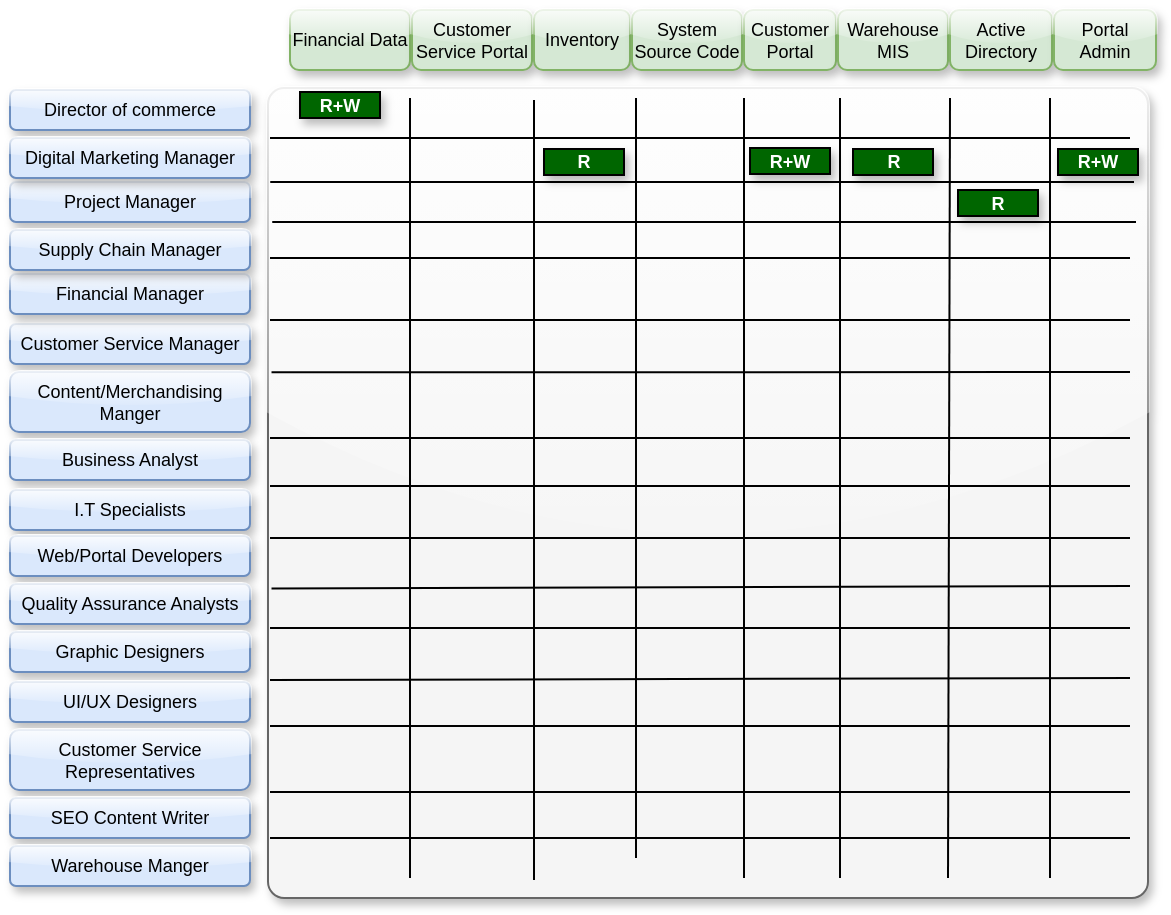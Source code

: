 <mxfile version="22.0.8" type="github">
  <diagram name="Page-1" id="pVd1hs-IhMFepFoSFWVQ">
    <mxGraphModel dx="561" dy="312" grid="1" gridSize="10" guides="1" tooltips="1" connect="1" arrows="1" fold="1" page="1" pageScale="1" pageWidth="850" pageHeight="1100" math="0" shadow="0">
      <root>
        <mxCell id="0" />
        <mxCell id="1" parent="0" />
        <mxCell id="cSFD1IT2daWeMbKAuxl0-6" value="Customer Service Manager" style="rounded=1;whiteSpace=wrap;html=1;fontSize=9;fillColor=#dae8fc;strokeColor=#6c8ebf;glass=1;shadow=1;" vertex="1" parent="1">
          <mxGeometry x="160" y="233" width="120" height="20" as="geometry" />
        </mxCell>
        <mxCell id="cSFD1IT2daWeMbKAuxl0-7" value="Financial Manager" style="rounded=1;whiteSpace=wrap;html=1;fontSize=9;glass=1;shadow=1;fillColor=#dae8fc;strokeColor=#6c8ebf;" vertex="1" parent="1">
          <mxGeometry x="160" y="208" width="120" height="20" as="geometry" />
        </mxCell>
        <mxCell id="cSFD1IT2daWeMbKAuxl0-10" value="Content/Merchandising Manger" style="rounded=1;whiteSpace=wrap;html=1;fontSize=9;fillColor=#dae8fc;strokeColor=#6c8ebf;glass=1;shadow=1;" vertex="1" parent="1">
          <mxGeometry x="160" y="257" width="120" height="30" as="geometry" />
        </mxCell>
        <mxCell id="cSFD1IT2daWeMbKAuxl0-11" value="Business Analyst" style="rounded=1;whiteSpace=wrap;html=1;fontSize=9;fillColor=#dae8fc;strokeColor=#6c8ebf;glass=1;shadow=1;" vertex="1" parent="1">
          <mxGeometry x="160" y="291" width="120" height="20" as="geometry" />
        </mxCell>
        <mxCell id="cSFD1IT2daWeMbKAuxl0-12" value="I.T Specialists" style="rounded=1;whiteSpace=wrap;html=1;fontSize=9;fillColor=#dae8fc;strokeColor=#6c8ebf;glass=1;shadow=1;" vertex="1" parent="1">
          <mxGeometry x="160" y="316" width="120" height="20" as="geometry" />
        </mxCell>
        <mxCell id="cSFD1IT2daWeMbKAuxl0-13" value="Web/Portal Developers" style="rounded=1;whiteSpace=wrap;html=1;fontSize=9;fillColor=#dae8fc;strokeColor=#6c8ebf;glass=1;shadow=1;" vertex="1" parent="1">
          <mxGeometry x="160" y="339" width="120" height="20" as="geometry" />
        </mxCell>
        <mxCell id="cSFD1IT2daWeMbKAuxl0-14" value="Quality Assurance Analysts" style="rounded=1;whiteSpace=wrap;html=1;fontSize=9;fillColor=#dae8fc;strokeColor=#6c8ebf;glass=1;shadow=1;" vertex="1" parent="1">
          <mxGeometry x="160" y="363" width="120" height="20" as="geometry" />
        </mxCell>
        <mxCell id="cSFD1IT2daWeMbKAuxl0-15" value="Graphic Designers" style="rounded=1;whiteSpace=wrap;html=1;fontSize=9;fillColor=#dae8fc;strokeColor=#6c8ebf;glass=1;shadow=1;" vertex="1" parent="1">
          <mxGeometry x="160" y="387" width="120" height="20" as="geometry" />
        </mxCell>
        <mxCell id="cSFD1IT2daWeMbKAuxl0-16" value="UI/UX Designers" style="rounded=1;whiteSpace=wrap;html=1;fontSize=9;fillColor=#dae8fc;strokeColor=#6c8ebf;glass=1;shadow=1;" vertex="1" parent="1">
          <mxGeometry x="160" y="412" width="120" height="20" as="geometry" />
        </mxCell>
        <mxCell id="cSFD1IT2daWeMbKAuxl0-17" value="Customer Service Representatives" style="rounded=1;whiteSpace=wrap;html=1;fontSize=9;fillColor=#dae8fc;strokeColor=#6c8ebf;glass=1;shadow=1;" vertex="1" parent="1">
          <mxGeometry x="160" y="436" width="120" height="30" as="geometry" />
        </mxCell>
        <mxCell id="cSFD1IT2daWeMbKAuxl0-18" value="SEO Content Writer" style="rounded=1;whiteSpace=wrap;html=1;fontSize=9;glass=1;shadow=1;fillColor=#dae8fc;strokeColor=#6c8ebf;" vertex="1" parent="1">
          <mxGeometry x="160" y="470" width="120" height="20" as="geometry" />
        </mxCell>
        <mxCell id="cSFD1IT2daWeMbKAuxl0-19" value="Warehouse Manger" style="rounded=1;whiteSpace=wrap;html=1;fontSize=9;fillColor=#dae8fc;strokeColor=#6c8ebf;glass=1;shadow=1;" vertex="1" parent="1">
          <mxGeometry x="160" y="494" width="120" height="20" as="geometry" />
        </mxCell>
        <mxCell id="cSFD1IT2daWeMbKAuxl0-20" value="" style="rounded=1;whiteSpace=wrap;html=1;arcSize=2;glass=1;shadow=1;fillColor=#f5f5f5;fontColor=#333333;strokeColor=#666666;" vertex="1" parent="1">
          <mxGeometry x="289" y="115" width="440" height="405" as="geometry" />
        </mxCell>
        <mxCell id="cSFD1IT2daWeMbKAuxl0-21" value="Financial Data" style="rounded=1;whiteSpace=wrap;html=1;fontSize=9;fillColor=#d5e8d4;strokeColor=#82b366;glass=1;shadow=1;" vertex="1" parent="1">
          <mxGeometry x="300" y="76" width="60" height="30" as="geometry" />
        </mxCell>
        <mxCell id="cSFD1IT2daWeMbKAuxl0-22" value="Customer Service Portal" style="rounded=1;whiteSpace=wrap;html=1;fontSize=9;fillColor=#d5e8d4;strokeColor=#82b366;glass=1;shadow=1;" vertex="1" parent="1">
          <mxGeometry x="361" y="76" width="60" height="30" as="geometry" />
        </mxCell>
        <mxCell id="cSFD1IT2daWeMbKAuxl0-23" value="Inventory" style="rounded=1;whiteSpace=wrap;html=1;fontSize=9;fillColor=#d5e8d4;strokeColor=#82b366;glass=1;shadow=1;" vertex="1" parent="1">
          <mxGeometry x="422" y="76" width="48" height="30" as="geometry" />
        </mxCell>
        <mxCell id="cSFD1IT2daWeMbKAuxl0-24" value="System Source Code" style="rounded=1;whiteSpace=wrap;html=1;fontSize=9;fillColor=#d5e8d4;strokeColor=#82b366;glass=1;shadow=1;" vertex="1" parent="1">
          <mxGeometry x="471" y="76" width="55" height="30" as="geometry" />
        </mxCell>
        <mxCell id="cSFD1IT2daWeMbKAuxl0-25" value="Customer Portal" style="rounded=1;whiteSpace=wrap;html=1;fontSize=9;fillColor=#d5e8d4;strokeColor=#82b366;glass=1;shadow=1;" vertex="1" parent="1">
          <mxGeometry x="527" y="76" width="46" height="30" as="geometry" />
        </mxCell>
        <mxCell id="cSFD1IT2daWeMbKAuxl0-26" value="Warehouse MIS" style="rounded=1;whiteSpace=wrap;html=1;fontSize=9;fillColor=#d5e8d4;strokeColor=#82b366;glass=1;shadow=1;" vertex="1" parent="1">
          <mxGeometry x="574" y="76" width="55" height="30" as="geometry" />
        </mxCell>
        <mxCell id="cSFD1IT2daWeMbKAuxl0-27" value="Active Directory" style="rounded=1;whiteSpace=wrap;html=1;fontSize=9;fillColor=#d5e8d4;strokeColor=#82b366;glass=1;shadow=1;" vertex="1" parent="1">
          <mxGeometry x="630" y="76" width="51" height="30" as="geometry" />
        </mxCell>
        <mxCell id="cSFD1IT2daWeMbKAuxl0-28" value="Portal Admin" style="rounded=1;whiteSpace=wrap;html=1;fontSize=9;fillColor=#d5e8d4;strokeColor=#82b366;glass=1;shadow=1;" vertex="1" parent="1">
          <mxGeometry x="682" y="76" width="51" height="30" as="geometry" />
        </mxCell>
        <mxCell id="cSFD1IT2daWeMbKAuxl0-4" value="Project Manager" style="rounded=1;whiteSpace=wrap;html=1;fontSize=9;fillColor=#dae8fc;strokeColor=#6c8ebf;glass=1;shadow=1;" vertex="1" parent="1">
          <mxGeometry x="160" y="162" width="120" height="20" as="geometry" />
        </mxCell>
        <mxCell id="cSFD1IT2daWeMbKAuxl0-5" value="Supply Chain Manager" style="rounded=1;whiteSpace=wrap;html=1;fontSize=9;glass=1;shadow=1;fillColor=#dae8fc;strokeColor=#6c8ebf;" vertex="1" parent="1">
          <mxGeometry x="160" y="186" width="120" height="20" as="geometry" />
        </mxCell>
        <mxCell id="cSFD1IT2daWeMbKAuxl0-2" value="Director of commerce" style="rounded=1;whiteSpace=wrap;html=1;fontSize=9;fillColor=#dae8fc;strokeColor=#6c8ebf;glass=1;shadow=1;" vertex="1" parent="1">
          <mxGeometry x="160" y="116" width="120" height="20" as="geometry" />
        </mxCell>
        <mxCell id="cSFD1IT2daWeMbKAuxl0-3" value="Digital Marketing Manager" style="rounded=1;whiteSpace=wrap;html=1;fontSize=9;fillColor=#dae8fc;strokeColor=#6c8ebf;glass=1;shadow=1;" vertex="1" parent="1">
          <mxGeometry x="160" y="140" width="120" height="20" as="geometry" />
        </mxCell>
        <mxCell id="cSFD1IT2daWeMbKAuxl0-31" value="R+W" style="rounded=0;whiteSpace=wrap;html=1;fontSize=9;glass=0;shadow=1;fontColor=#FFFFFF;fillColor=#006600;fontStyle=1" vertex="1" parent="1">
          <mxGeometry x="305" y="117" width="40" height="13" as="geometry" />
        </mxCell>
        <mxCell id="cSFD1IT2daWeMbKAuxl0-32" value="" style="endArrow=none;html=1;rounded=0;shadow=0;" edge="1" parent="1">
          <mxGeometry width="50" height="50" relative="1" as="geometry">
            <mxPoint x="360" y="510" as="sourcePoint" />
            <mxPoint x="360" y="120" as="targetPoint" />
          </mxGeometry>
        </mxCell>
        <mxCell id="cSFD1IT2daWeMbKAuxl0-33" value="" style="endArrow=none;html=1;rounded=0;shadow=0;" edge="1" parent="1">
          <mxGeometry width="50" height="50" relative="1" as="geometry">
            <mxPoint x="422" y="511" as="sourcePoint" />
            <mxPoint x="422" y="121" as="targetPoint" />
          </mxGeometry>
        </mxCell>
        <mxCell id="cSFD1IT2daWeMbKAuxl0-36" value="" style="endArrow=none;html=1;rounded=0;shadow=0;" edge="1" parent="1">
          <mxGeometry width="50" height="50" relative="1" as="geometry">
            <mxPoint x="473" y="500" as="sourcePoint" />
            <mxPoint x="473" y="120" as="targetPoint" />
          </mxGeometry>
        </mxCell>
        <mxCell id="cSFD1IT2daWeMbKAuxl0-37" value="" style="endArrow=none;html=1;rounded=0;shadow=0;" edge="1" parent="1">
          <mxGeometry width="50" height="50" relative="1" as="geometry">
            <mxPoint x="527" y="510" as="sourcePoint" />
            <mxPoint x="527" y="120" as="targetPoint" />
          </mxGeometry>
        </mxCell>
        <mxCell id="cSFD1IT2daWeMbKAuxl0-38" value="" style="endArrow=none;html=1;rounded=0;shadow=0;" edge="1" parent="1">
          <mxGeometry width="50" height="50" relative="1" as="geometry">
            <mxPoint x="575" y="510" as="sourcePoint" />
            <mxPoint x="575" y="120" as="targetPoint" />
          </mxGeometry>
        </mxCell>
        <mxCell id="cSFD1IT2daWeMbKAuxl0-39" value="" style="endArrow=none;html=1;rounded=0;shadow=0;" edge="1" parent="1">
          <mxGeometry width="50" height="50" relative="1" as="geometry">
            <mxPoint x="629" y="510" as="sourcePoint" />
            <mxPoint x="630" y="120" as="targetPoint" />
          </mxGeometry>
        </mxCell>
        <mxCell id="cSFD1IT2daWeMbKAuxl0-40" value="" style="endArrow=none;html=1;rounded=0;shadow=0;" edge="1" parent="1">
          <mxGeometry width="50" height="50" relative="1" as="geometry">
            <mxPoint x="680" y="510" as="sourcePoint" />
            <mxPoint x="680" y="120" as="targetPoint" />
          </mxGeometry>
        </mxCell>
        <mxCell id="cSFD1IT2daWeMbKAuxl0-41" value="" style="endArrow=none;html=1;rounded=0;shadow=0;" edge="1" parent="1">
          <mxGeometry width="50" height="50" relative="1" as="geometry">
            <mxPoint x="720" y="140" as="sourcePoint" />
            <mxPoint x="290" y="140" as="targetPoint" />
          </mxGeometry>
        </mxCell>
        <mxCell id="cSFD1IT2daWeMbKAuxl0-42" value="" style="endArrow=none;html=1;rounded=0;shadow=0;entryX=-0.002;entryY=0.121;entryDx=0;entryDy=0;entryPerimeter=0;" edge="1" parent="1">
          <mxGeometry width="50" height="50" relative="1" as="geometry">
            <mxPoint x="722" y="162" as="sourcePoint" />
            <mxPoint x="290.12" y="162.005" as="targetPoint" />
          </mxGeometry>
        </mxCell>
        <mxCell id="cSFD1IT2daWeMbKAuxl0-43" value="" style="endArrow=none;html=1;rounded=0;shadow=0;" edge="1" parent="1">
          <mxGeometry width="50" height="50" relative="1" as="geometry">
            <mxPoint x="720" y="200" as="sourcePoint" />
            <mxPoint x="290" y="200" as="targetPoint" />
          </mxGeometry>
        </mxCell>
        <mxCell id="cSFD1IT2daWeMbKAuxl0-44" value="" style="endArrow=none;html=1;rounded=0;shadow=0;" edge="1" parent="1">
          <mxGeometry width="50" height="50" relative="1" as="geometry">
            <mxPoint x="720" y="231" as="sourcePoint" />
            <mxPoint x="290" y="231" as="targetPoint" />
          </mxGeometry>
        </mxCell>
        <mxCell id="cSFD1IT2daWeMbKAuxl0-45" value="" style="endArrow=none;html=1;rounded=0;shadow=0;entryX=0.004;entryY=0.351;entryDx=0;entryDy=0;entryPerimeter=0;" edge="1" parent="1" target="cSFD1IT2daWeMbKAuxl0-20">
          <mxGeometry width="50" height="50" relative="1" as="geometry">
            <mxPoint x="720" y="257" as="sourcePoint" />
            <mxPoint x="121" y="257" as="targetPoint" />
          </mxGeometry>
        </mxCell>
        <mxCell id="cSFD1IT2daWeMbKAuxl0-46" value="" style="endArrow=none;html=1;rounded=0;shadow=0;" edge="1" parent="1">
          <mxGeometry width="50" height="50" relative="1" as="geometry">
            <mxPoint x="720" y="290" as="sourcePoint" />
            <mxPoint x="290" y="290" as="targetPoint" />
          </mxGeometry>
        </mxCell>
        <mxCell id="cSFD1IT2daWeMbKAuxl0-47" value="" style="endArrow=none;html=1;rounded=0;shadow=0;" edge="1" parent="1">
          <mxGeometry width="50" height="50" relative="1" as="geometry">
            <mxPoint x="720" y="314" as="sourcePoint" />
            <mxPoint x="290" y="314" as="targetPoint" />
          </mxGeometry>
        </mxCell>
        <mxCell id="cSFD1IT2daWeMbKAuxl0-49" value="" style="endArrow=none;html=1;rounded=0;shadow=0;" edge="1" parent="1">
          <mxGeometry width="50" height="50" relative="1" as="geometry">
            <mxPoint x="720" y="340" as="sourcePoint" />
            <mxPoint x="290" y="340" as="targetPoint" />
          </mxGeometry>
        </mxCell>
        <mxCell id="cSFD1IT2daWeMbKAuxl0-50" value="" style="endArrow=none;html=1;rounded=0;shadow=0;entryX=0.004;entryY=0.618;entryDx=0;entryDy=0;entryPerimeter=0;" edge="1" parent="1" target="cSFD1IT2daWeMbKAuxl0-20">
          <mxGeometry width="50" height="50" relative="1" as="geometry">
            <mxPoint x="720" y="364" as="sourcePoint" />
            <mxPoint x="91" y="364" as="targetPoint" />
          </mxGeometry>
        </mxCell>
        <mxCell id="cSFD1IT2daWeMbKAuxl0-51" value="" style="endArrow=none;html=1;rounded=0;shadow=0;" edge="1" parent="1">
          <mxGeometry width="50" height="50" relative="1" as="geometry">
            <mxPoint x="720" y="385" as="sourcePoint" />
            <mxPoint x="290" y="385" as="targetPoint" />
          </mxGeometry>
        </mxCell>
        <mxCell id="cSFD1IT2daWeMbKAuxl0-52" value="" style="endArrow=none;html=1;rounded=0;shadow=0;" edge="1" parent="1">
          <mxGeometry width="50" height="50" relative="1" as="geometry">
            <mxPoint x="720" y="410" as="sourcePoint" />
            <mxPoint x="290" y="411" as="targetPoint" />
          </mxGeometry>
        </mxCell>
        <mxCell id="cSFD1IT2daWeMbKAuxl0-53" value="" style="endArrow=none;html=1;rounded=0;shadow=0;" edge="1" parent="1">
          <mxGeometry width="50" height="50" relative="1" as="geometry">
            <mxPoint x="720" y="434" as="sourcePoint" />
            <mxPoint x="290" y="434" as="targetPoint" />
          </mxGeometry>
        </mxCell>
        <mxCell id="cSFD1IT2daWeMbKAuxl0-54" value="" style="endArrow=none;html=1;rounded=0;shadow=0;" edge="1" parent="1">
          <mxGeometry width="50" height="50" relative="1" as="geometry">
            <mxPoint x="720" y="467" as="sourcePoint" />
            <mxPoint x="290" y="467" as="targetPoint" />
          </mxGeometry>
        </mxCell>
        <mxCell id="cSFD1IT2daWeMbKAuxl0-55" value="" style="endArrow=none;html=1;rounded=0;shadow=0;" edge="1" parent="1">
          <mxGeometry width="50" height="50" relative="1" as="geometry">
            <mxPoint x="720" y="490" as="sourcePoint" />
            <mxPoint x="290" y="490" as="targetPoint" />
          </mxGeometry>
        </mxCell>
        <mxCell id="cSFD1IT2daWeMbKAuxl0-57" value="R+W" style="rounded=0;whiteSpace=wrap;html=1;fontSize=9;glass=0;shadow=1;fontColor=#FFFFFF;fillColor=#006600;fontStyle=1" vertex="1" parent="1">
          <mxGeometry x="684" y="145.5" width="40" height="13" as="geometry" />
        </mxCell>
        <mxCell id="cSFD1IT2daWeMbKAuxl0-58" value="R" style="rounded=0;whiteSpace=wrap;html=1;fontSize=9;glass=0;shadow=1;fontColor=#FFFFFF;fillColor=#006600;fontStyle=1" vertex="1" parent="1">
          <mxGeometry x="581.5" y="145.5" width="40" height="13" as="geometry" />
        </mxCell>
        <mxCell id="cSFD1IT2daWeMbKAuxl0-59" value="R+W" style="rounded=0;whiteSpace=wrap;html=1;fontSize=9;glass=0;shadow=1;fontColor=#FFFFFF;fillColor=#006600;fontStyle=1" vertex="1" parent="1">
          <mxGeometry x="530" y="145" width="40" height="13" as="geometry" />
        </mxCell>
        <mxCell id="cSFD1IT2daWeMbKAuxl0-60" value="R" style="rounded=0;whiteSpace=wrap;html=1;fontSize=9;glass=0;shadow=1;fontColor=#FFFFFF;fillColor=#006600;fontStyle=1" vertex="1" parent="1">
          <mxGeometry x="427" y="145.5" width="40" height="13" as="geometry" />
        </mxCell>
        <mxCell id="cSFD1IT2daWeMbKAuxl0-61" value="R" style="rounded=0;whiteSpace=wrap;html=1;fontSize=9;glass=0;shadow=1;fontColor=#FFFFFF;fillColor=#006600;fontStyle=1" vertex="1" parent="1">
          <mxGeometry x="634" y="166" width="40" height="13" as="geometry" />
        </mxCell>
        <mxCell id="cSFD1IT2daWeMbKAuxl0-62" value="" style="endArrow=none;html=1;rounded=0;shadow=0;entryX=-0.002;entryY=0.121;entryDx=0;entryDy=0;entryPerimeter=0;" edge="1" parent="1">
          <mxGeometry width="50" height="50" relative="1" as="geometry">
            <mxPoint x="723" y="182" as="sourcePoint" />
            <mxPoint x="291.12" y="182.005" as="targetPoint" />
          </mxGeometry>
        </mxCell>
      </root>
    </mxGraphModel>
  </diagram>
</mxfile>
